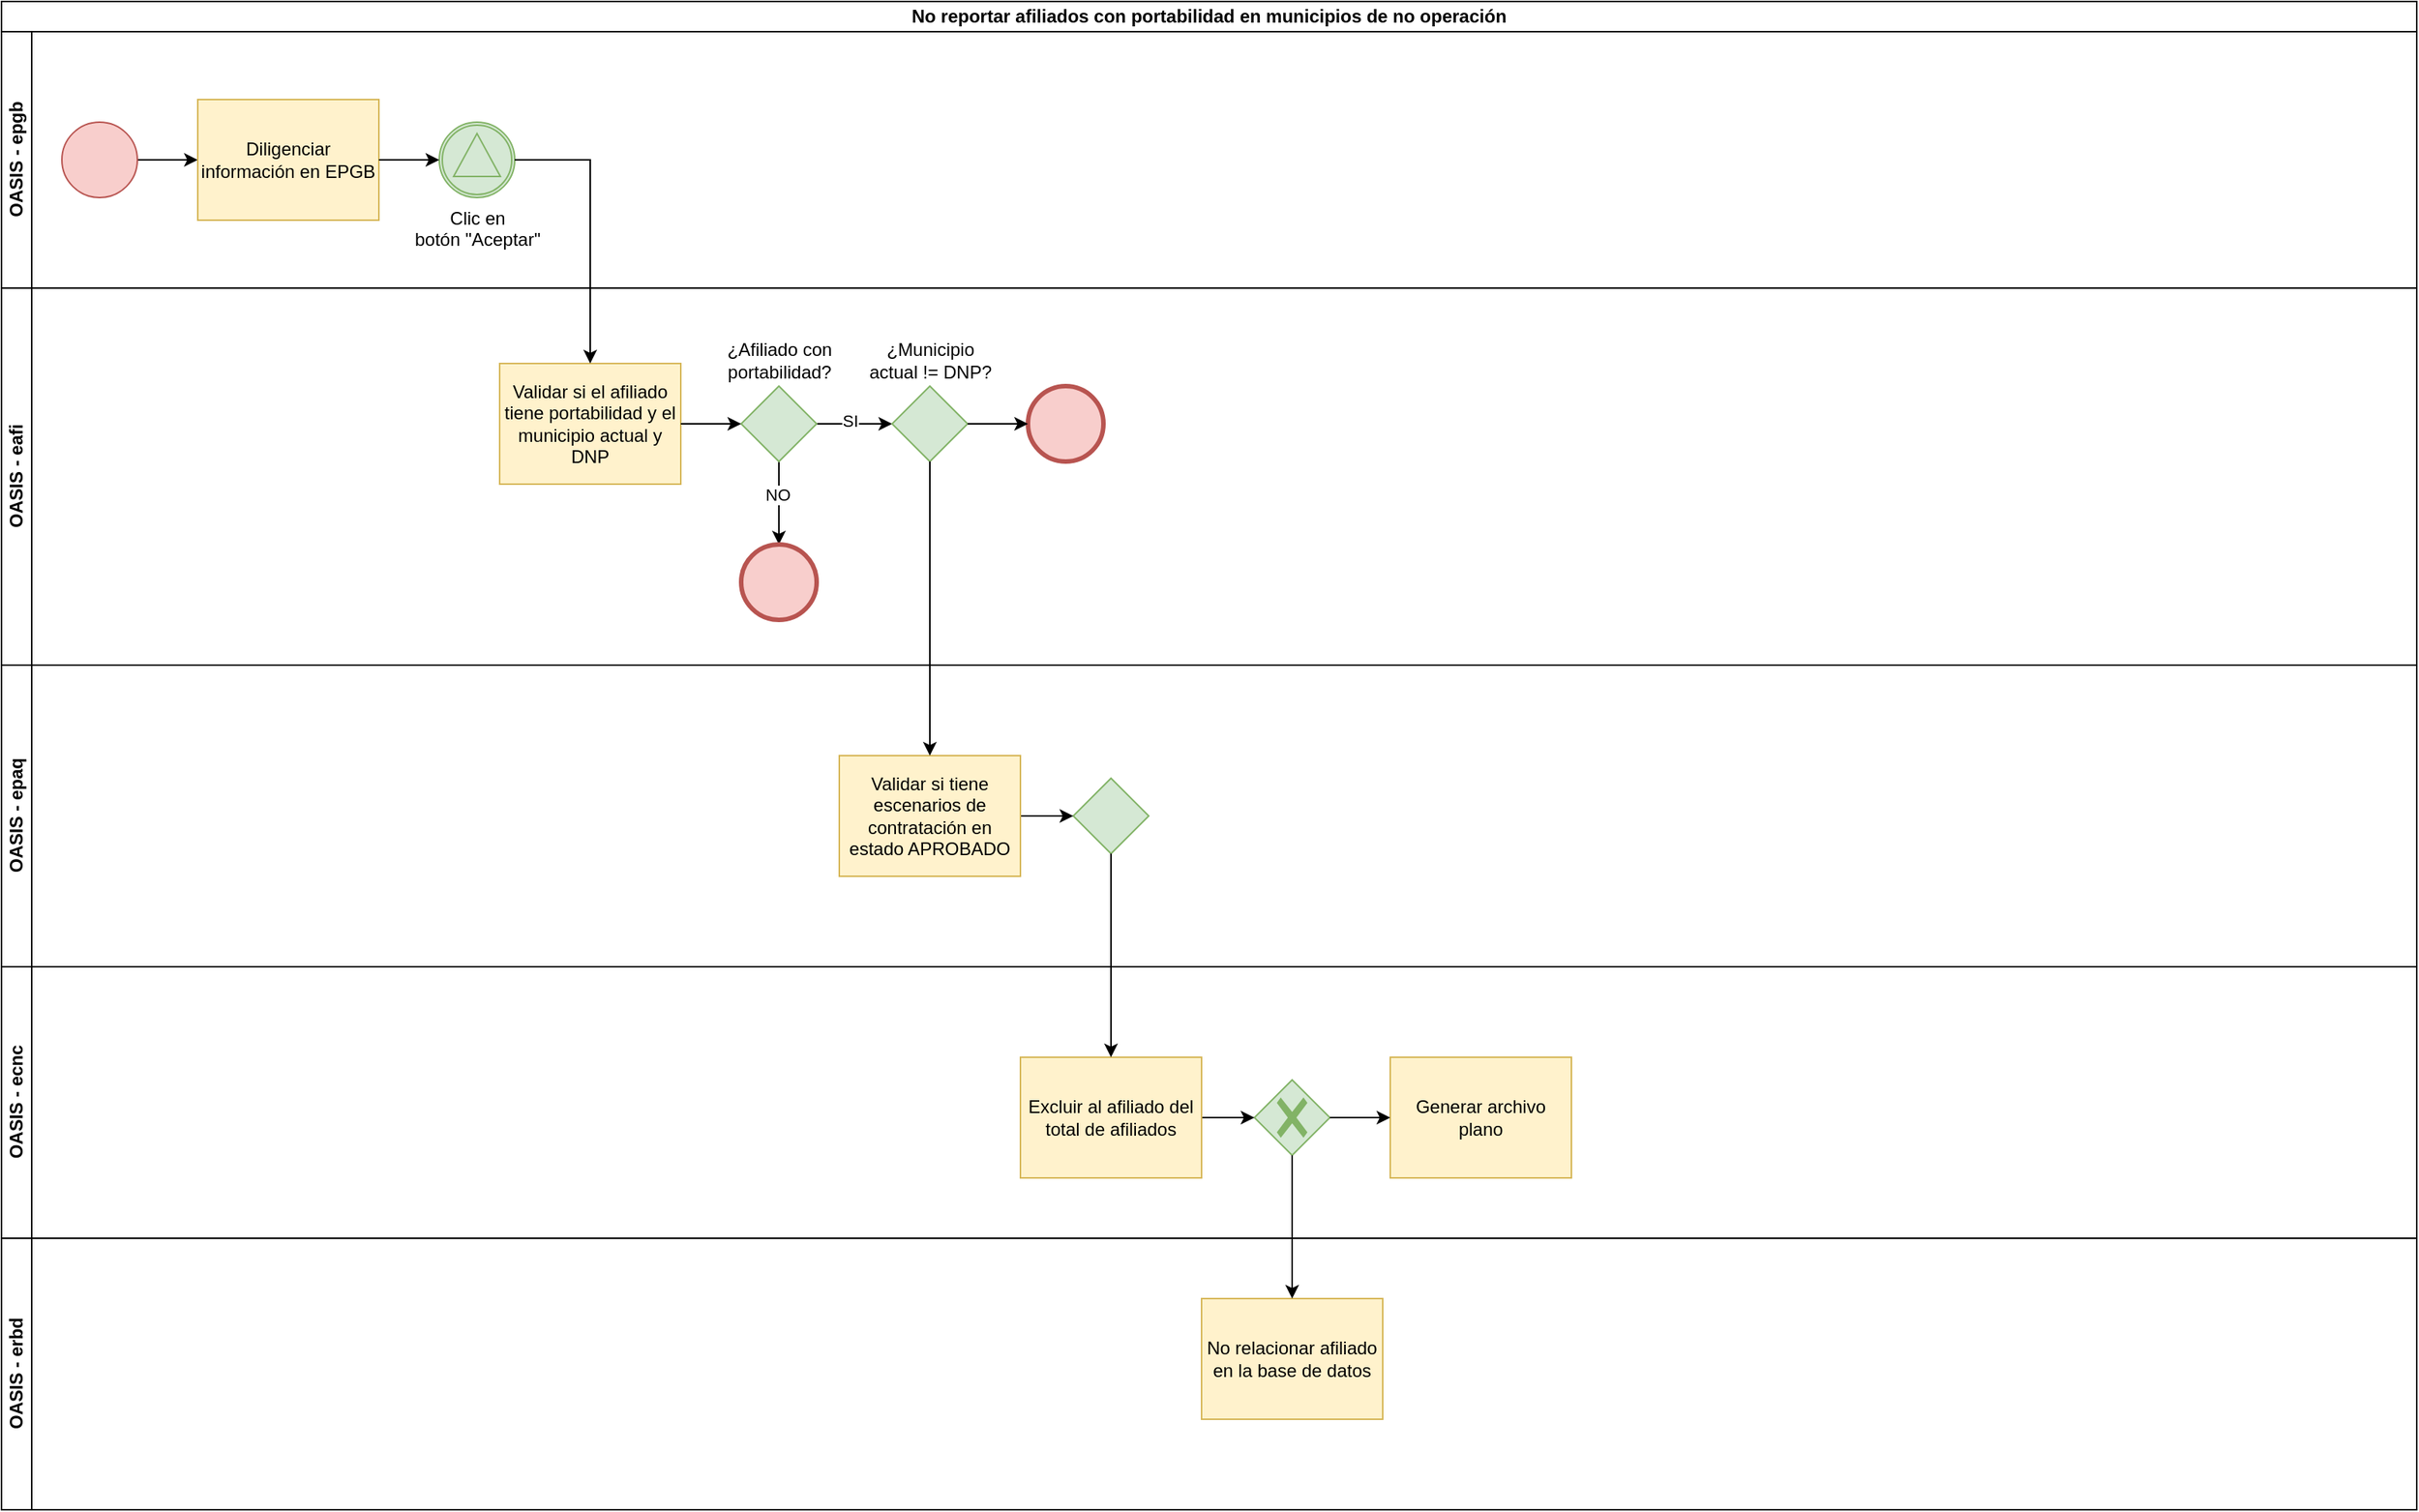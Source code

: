 <mxfile version="26.0.11">
  <diagram name="Página-1" id="LaOXbJl5wEBB7UPEe_34">
    <mxGraphModel dx="1674" dy="780" grid="1" gridSize="10" guides="1" tooltips="1" connect="1" arrows="1" fold="1" page="1" pageScale="1" pageWidth="2910" pageHeight="1030" math="0" shadow="0">
      <root>
        <mxCell id="0" />
        <mxCell id="1" parent="0" />
        <mxCell id="FrVx9M3K2qQtIgsd41kI-1" value="No reportar afiliados con portabilidad en municipios de no operación" style="swimlane;html=1;childLayout=stackLayout;resizeParent=1;resizeParentMax=0;horizontal=1;startSize=20;horizontalStack=0;whiteSpace=wrap;" vertex="1" parent="1">
          <mxGeometry x="170" y="100" width="1600" height="1000" as="geometry" />
        </mxCell>
        <mxCell id="FrVx9M3K2qQtIgsd41kI-2" value="OASIS - epgb" style="swimlane;html=1;startSize=20;horizontal=0;" vertex="1" parent="FrVx9M3K2qQtIgsd41kI-1">
          <mxGeometry y="20" width="1600" height="170" as="geometry" />
        </mxCell>
        <mxCell id="FrVx9M3K2qQtIgsd41kI-7" style="edgeStyle=orthogonalEdgeStyle;rounded=0;orthogonalLoop=1;jettySize=auto;html=1;" edge="1" parent="FrVx9M3K2qQtIgsd41kI-2" source="FrVx9M3K2qQtIgsd41kI-5" target="FrVx9M3K2qQtIgsd41kI-6">
          <mxGeometry relative="1" as="geometry" />
        </mxCell>
        <mxCell id="FrVx9M3K2qQtIgsd41kI-5" value="" style="points=[[0.145,0.145,0],[0.5,0,0],[0.855,0.145,0],[1,0.5,0],[0.855,0.855,0],[0.5,1,0],[0.145,0.855,0],[0,0.5,0]];shape=mxgraph.bpmn.event;html=1;verticalLabelPosition=bottom;labelBackgroundColor=#ffffff;verticalAlign=top;align=center;perimeter=ellipsePerimeter;outlineConnect=0;aspect=fixed;outline=standard;symbol=general;fillColor=#f8cecc;strokeColor=#b85450;" vertex="1" parent="FrVx9M3K2qQtIgsd41kI-2">
          <mxGeometry x="40" y="60" width="50" height="50" as="geometry" />
        </mxCell>
        <mxCell id="FrVx9M3K2qQtIgsd41kI-6" value="Diligenciar información en EPGB" style="points=[[0.25,0,0],[0.5,0,0],[0.75,0,0],[1,0.25,0],[1,0.5,0],[1,0.75,0],[0.75,1,0],[0.5,1,0],[0.25,1,0],[0,0.75,0],[0,0.5,0],[0,0.25,0]];shape=mxgraph.bpmn.task2;whiteSpace=wrap;rectStyle=rounded;size=10;html=1;container=1;expand=0;collapsible=0;taskMarker=user;fillColor=#fff2cc;strokeColor=#d6b656;" vertex="1" parent="FrVx9M3K2qQtIgsd41kI-2">
          <mxGeometry x="130" y="45" width="120" height="80" as="geometry" />
        </mxCell>
        <mxCell id="FrVx9M3K2qQtIgsd41kI-10" value="Clic en &lt;br&gt;botón &quot;Aceptar&quot;" style="points=[[0.145,0.145,0],[0.5,0,0],[0.855,0.145,0],[1,0.5,0],[0.855,0.855,0],[0.5,1,0],[0.145,0.855,0],[0,0.5,0]];shape=mxgraph.bpmn.event;html=1;verticalLabelPosition=bottom;labelBackgroundColor=#ffffff;verticalAlign=top;align=center;perimeter=ellipsePerimeter;outlineConnect=0;aspect=fixed;outline=catching;symbol=signal;fillColor=#d5e8d4;strokeColor=#82b366;" vertex="1" parent="FrVx9M3K2qQtIgsd41kI-2">
          <mxGeometry x="290" y="60" width="50" height="50" as="geometry" />
        </mxCell>
        <mxCell id="FrVx9M3K2qQtIgsd41kI-9" style="edgeStyle=orthogonalEdgeStyle;rounded=0;orthogonalLoop=1;jettySize=auto;html=1;" edge="1" parent="FrVx9M3K2qQtIgsd41kI-2" source="FrVx9M3K2qQtIgsd41kI-6" target="FrVx9M3K2qQtIgsd41kI-10">
          <mxGeometry relative="1" as="geometry">
            <mxPoint x="300" y="80" as="targetPoint" />
          </mxGeometry>
        </mxCell>
        <mxCell id="FrVx9M3K2qQtIgsd41kI-3" value="OASIS - eafi" style="swimlane;html=1;startSize=20;horizontal=0;" vertex="1" parent="FrVx9M3K2qQtIgsd41kI-1">
          <mxGeometry y="190" width="1600" height="250" as="geometry" />
        </mxCell>
        <mxCell id="FrVx9M3K2qQtIgsd41kI-12" value="Validar si el afiliado tiene portabilidad y el municipio actual y DNP" style="points=[[0.25,0,0],[0.5,0,0],[0.75,0,0],[1,0.25,0],[1,0.5,0],[1,0.75,0],[0.75,1,0],[0.5,1,0],[0.25,1,0],[0,0.75,0],[0,0.5,0],[0,0.25,0]];shape=mxgraph.bpmn.task2;whiteSpace=wrap;rectStyle=rounded;size=10;html=1;container=1;expand=0;collapsible=0;taskMarker=script;fillColor=#fff2cc;strokeColor=#d6b656;" vertex="1" parent="FrVx9M3K2qQtIgsd41kI-3">
          <mxGeometry x="330" y="50" width="120" height="80" as="geometry" />
        </mxCell>
        <mxCell id="FrVx9M3K2qQtIgsd41kI-16" style="edgeStyle=orthogonalEdgeStyle;rounded=0;orthogonalLoop=1;jettySize=auto;html=1;" edge="1" parent="FrVx9M3K2qQtIgsd41kI-3" source="FrVx9M3K2qQtIgsd41kI-15" target="FrVx9M3K2qQtIgsd41kI-21">
          <mxGeometry relative="1" as="geometry">
            <mxPoint x="610" y="90" as="targetPoint" />
          </mxGeometry>
        </mxCell>
        <mxCell id="FrVx9M3K2qQtIgsd41kI-20" value="SI" style="edgeLabel;html=1;align=center;verticalAlign=middle;resizable=0;points=[];" vertex="1" connectable="0" parent="FrVx9M3K2qQtIgsd41kI-16">
          <mxGeometry x="-0.121" y="2" relative="1" as="geometry">
            <mxPoint as="offset" />
          </mxGeometry>
        </mxCell>
        <mxCell id="FrVx9M3K2qQtIgsd41kI-17" style="edgeStyle=orthogonalEdgeStyle;rounded=0;orthogonalLoop=1;jettySize=auto;html=1;" edge="1" parent="FrVx9M3K2qQtIgsd41kI-3" source="FrVx9M3K2qQtIgsd41kI-15" target="FrVx9M3K2qQtIgsd41kI-19">
          <mxGeometry relative="1" as="geometry">
            <mxPoint x="600" y="90" as="targetPoint" />
          </mxGeometry>
        </mxCell>
        <mxCell id="FrVx9M3K2qQtIgsd41kI-18" value="NO" style="edgeLabel;html=1;align=center;verticalAlign=middle;resizable=0;points=[];" vertex="1" connectable="0" parent="FrVx9M3K2qQtIgsd41kI-17">
          <mxGeometry x="-0.207" y="-1" relative="1" as="geometry">
            <mxPoint as="offset" />
          </mxGeometry>
        </mxCell>
        <mxCell id="FrVx9M3K2qQtIgsd41kI-15" value="¿Afiliado con &lt;br&gt;portabilidad?" style="points=[[0.25,0.25,0],[0.5,0,0],[0.75,0.25,0],[1,0.5,0],[0.75,0.75,0],[0.5,1,0],[0.25,0.75,0],[0,0.5,0]];shape=mxgraph.bpmn.gateway2;html=1;verticalLabelPosition=top;labelBackgroundColor=#ffffff;verticalAlign=bottom;align=center;perimeter=rhombusPerimeter;outlineConnect=0;outline=none;symbol=none;fillColor=#d5e8d4;strokeColor=#82b366;labelPosition=center;" vertex="1" parent="FrVx9M3K2qQtIgsd41kI-3">
          <mxGeometry x="490" y="65" width="50" height="50" as="geometry" />
        </mxCell>
        <mxCell id="FrVx9M3K2qQtIgsd41kI-14" style="edgeStyle=orthogonalEdgeStyle;rounded=0;orthogonalLoop=1;jettySize=auto;html=1;" edge="1" parent="FrVx9M3K2qQtIgsd41kI-3" source="FrVx9M3K2qQtIgsd41kI-12" target="FrVx9M3K2qQtIgsd41kI-15">
          <mxGeometry relative="1" as="geometry">
            <mxPoint x="490" y="90" as="targetPoint" />
          </mxGeometry>
        </mxCell>
        <mxCell id="FrVx9M3K2qQtIgsd41kI-19" value="" style="points=[[0.145,0.145,0],[0.5,0,0],[0.855,0.145,0],[1,0.5,0],[0.855,0.855,0],[0.5,1,0],[0.145,0.855,0],[0,0.5,0]];shape=mxgraph.bpmn.event;html=1;verticalLabelPosition=bottom;labelBackgroundColor=#ffffff;verticalAlign=top;align=center;perimeter=ellipsePerimeter;outlineConnect=0;aspect=fixed;outline=end;symbol=terminate2;fillColor=#f8cecc;strokeColor=#b85450;" vertex="1" parent="FrVx9M3K2qQtIgsd41kI-3">
          <mxGeometry x="490" y="170" width="50" height="50" as="geometry" />
        </mxCell>
        <mxCell id="FrVx9M3K2qQtIgsd41kI-21" value="¿Municipio &lt;br&gt;actual != DNP?" style="points=[[0.25,0.25,0],[0.5,0,0],[0.75,0.25,0],[1,0.5,0],[0.75,0.75,0],[0.5,1,0],[0.25,0.75,0],[0,0.5,0]];shape=mxgraph.bpmn.gateway2;html=1;verticalLabelPosition=top;labelBackgroundColor=#ffffff;verticalAlign=bottom;align=center;perimeter=rhombusPerimeter;outlineConnect=0;outline=none;symbol=none;fillColor=#d5e8d4;strokeColor=#82b366;labelPosition=center;" vertex="1" parent="FrVx9M3K2qQtIgsd41kI-3">
          <mxGeometry x="590" y="65" width="50" height="50" as="geometry" />
        </mxCell>
        <mxCell id="FrVx9M3K2qQtIgsd41kI-35" value="" style="points=[[0.145,0.145,0],[0.5,0,0],[0.855,0.145,0],[1,0.5,0],[0.855,0.855,0],[0.5,1,0],[0.145,0.855,0],[0,0.5,0]];shape=mxgraph.bpmn.event;html=1;verticalLabelPosition=bottom;labelBackgroundColor=#ffffff;verticalAlign=top;align=center;perimeter=ellipsePerimeter;outlineConnect=0;aspect=fixed;outline=end;symbol=terminate2;fillColor=#f8cecc;strokeColor=#b85450;" vertex="1" parent="FrVx9M3K2qQtIgsd41kI-3">
          <mxGeometry x="680" y="65" width="50" height="50" as="geometry" />
        </mxCell>
        <mxCell id="FrVx9M3K2qQtIgsd41kI-34" style="edgeStyle=orthogonalEdgeStyle;rounded=0;orthogonalLoop=1;jettySize=auto;html=1;" edge="1" parent="FrVx9M3K2qQtIgsd41kI-3" source="FrVx9M3K2qQtIgsd41kI-21" target="FrVx9M3K2qQtIgsd41kI-35">
          <mxGeometry relative="1" as="geometry">
            <mxPoint x="700" y="80" as="targetPoint" />
          </mxGeometry>
        </mxCell>
        <mxCell id="FrVx9M3K2qQtIgsd41kI-4" value="OASIS - epaq" style="swimlane;html=1;startSize=20;horizontal=0;" vertex="1" parent="FrVx9M3K2qQtIgsd41kI-1">
          <mxGeometry y="440" width="1600" height="200" as="geometry" />
        </mxCell>
        <mxCell id="FrVx9M3K2qQtIgsd41kI-24" value="" style="points=[[0.25,0.25,0],[0.5,0,0],[0.75,0.25,0],[1,0.5,0],[0.75,0.75,0],[0.5,1,0],[0.25,0.75,0],[0,0.5,0]];shape=mxgraph.bpmn.gateway2;html=1;verticalLabelPosition=bottom;labelBackgroundColor=#ffffff;verticalAlign=top;align=center;perimeter=rhombusPerimeter;outlineConnect=0;outline=none;symbol=none;fillColor=#d5e8d4;strokeColor=#82b366;" vertex="1" parent="FrVx9M3K2qQtIgsd41kI-4">
          <mxGeometry x="710" y="75" width="50" height="50" as="geometry" />
        </mxCell>
        <mxCell id="FrVx9M3K2qQtIgsd41kI-8" value="OASIS - ecnc" style="swimlane;html=1;startSize=20;horizontal=0;" vertex="1" parent="FrVx9M3K2qQtIgsd41kI-1">
          <mxGeometry y="640" width="1600" height="180" as="geometry" />
        </mxCell>
        <mxCell id="FrVx9M3K2qQtIgsd41kI-30" value="" style="points=[[0.25,0.25,0],[0.5,0,0],[0.75,0.25,0],[1,0.5,0],[0.75,0.75,0],[0.5,1,0],[0.25,0.75,0],[0,0.5,0]];shape=mxgraph.bpmn.gateway2;html=1;verticalLabelPosition=bottom;labelBackgroundColor=#ffffff;verticalAlign=top;align=center;perimeter=rhombusPerimeter;outlineConnect=0;outline=none;symbol=none;gwType=exclusive;fillColor=#d5e8d4;strokeColor=#82b366;" vertex="1" parent="FrVx9M3K2qQtIgsd41kI-8">
          <mxGeometry x="830" y="75" width="50" height="50" as="geometry" />
        </mxCell>
        <mxCell id="FrVx9M3K2qQtIgsd41kI-33" value="Generar archivo plano" style="points=[[0.25,0,0],[0.5,0,0],[0.75,0,0],[1,0.25,0],[1,0.5,0],[1,0.75,0],[0.75,1,0],[0.5,1,0],[0.25,1,0],[0,0.75,0],[0,0.5,0],[0,0.25,0]];shape=mxgraph.bpmn.task2;whiteSpace=wrap;rectStyle=rounded;size=10;html=1;container=1;expand=0;collapsible=0;taskMarker=script;fillColor=#fff2cc;strokeColor=#d6b656;" vertex="1" parent="FrVx9M3K2qQtIgsd41kI-8">
          <mxGeometry x="920" y="60" width="120" height="80" as="geometry" />
        </mxCell>
        <mxCell id="FrVx9M3K2qQtIgsd41kI-32" style="edgeStyle=orthogonalEdgeStyle;rounded=0;orthogonalLoop=1;jettySize=auto;html=1;" edge="1" parent="FrVx9M3K2qQtIgsd41kI-8" source="FrVx9M3K2qQtIgsd41kI-30" target="FrVx9M3K2qQtIgsd41kI-33">
          <mxGeometry relative="1" as="geometry">
            <mxPoint x="940" y="100" as="targetPoint" />
          </mxGeometry>
        </mxCell>
        <mxCell id="FrVx9M3K2qQtIgsd41kI-13" value="OASIS - erbd" style="swimlane;html=1;startSize=20;horizontal=0;" vertex="1" parent="FrVx9M3K2qQtIgsd41kI-1">
          <mxGeometry y="820" width="1600" height="180" as="geometry" />
        </mxCell>
        <mxCell id="FrVx9M3K2qQtIgsd41kI-29" value="No relacionar afiliado en la base de datos" style="points=[[0.25,0,0],[0.5,0,0],[0.75,0,0],[1,0.25,0],[1,0.5,0],[1,0.75,0],[0.75,1,0],[0.5,1,0],[0.25,1,0],[0,0.75,0],[0,0.5,0],[0,0.25,0]];shape=mxgraph.bpmn.task2;whiteSpace=wrap;rectStyle=rounded;size=10;html=1;container=1;expand=0;collapsible=0;taskMarker=script;fillColor=#fff2cc;strokeColor=#d6b656;" vertex="1" parent="FrVx9M3K2qQtIgsd41kI-13">
          <mxGeometry x="795" y="40" width="120" height="80" as="geometry" />
        </mxCell>
        <mxCell id="FrVx9M3K2qQtIgsd41kI-11" style="edgeStyle=orthogonalEdgeStyle;rounded=0;orthogonalLoop=1;jettySize=auto;html=1;exitX=1;exitY=0.5;exitDx=0;exitDy=0;exitPerimeter=0;" edge="1" parent="FrVx9M3K2qQtIgsd41kI-1" source="FrVx9M3K2qQtIgsd41kI-10" target="FrVx9M3K2qQtIgsd41kI-12">
          <mxGeometry relative="1" as="geometry">
            <mxPoint x="390" y="105" as="targetPoint" />
          </mxGeometry>
        </mxCell>
        <mxCell id="FrVx9M3K2qQtIgsd41kI-28" style="edgeStyle=orthogonalEdgeStyle;rounded=0;orthogonalLoop=1;jettySize=auto;html=1;exitX=0.5;exitY=1;exitDx=0;exitDy=0;exitPerimeter=0;" edge="1" parent="FrVx9M3K2qQtIgsd41kI-1" source="FrVx9M3K2qQtIgsd41kI-30" target="FrVx9M3K2qQtIgsd41kI-29">
          <mxGeometry relative="1" as="geometry">
            <mxPoint x="735" y="900" as="targetPoint" />
          </mxGeometry>
        </mxCell>
        <mxCell id="FrVx9M3K2qQtIgsd41kI-25" style="edgeStyle=orthogonalEdgeStyle;rounded=0;orthogonalLoop=1;jettySize=auto;html=1;" edge="1" parent="1" source="FrVx9M3K2qQtIgsd41kI-23" target="FrVx9M3K2qQtIgsd41kI-24">
          <mxGeometry relative="1" as="geometry" />
        </mxCell>
        <mxCell id="FrVx9M3K2qQtIgsd41kI-23" value="Validar si tiene escenarios de contratación en estado APROBADO" style="points=[[0.25,0,0],[0.5,0,0],[0.75,0,0],[1,0.25,0],[1,0.5,0],[1,0.75,0],[0.75,1,0],[0.5,1,0],[0.25,1,0],[0,0.75,0],[0,0.5,0],[0,0.25,0]];shape=mxgraph.bpmn.task2;whiteSpace=wrap;rectStyle=rounded;size=10;html=1;container=1;expand=0;collapsible=0;taskMarker=script;fillColor=#fff2cc;strokeColor=#d6b656;" vertex="1" parent="1">
          <mxGeometry x="725" y="600" width="120" height="80" as="geometry" />
        </mxCell>
        <mxCell id="FrVx9M3K2qQtIgsd41kI-22" style="edgeStyle=orthogonalEdgeStyle;rounded=0;orthogonalLoop=1;jettySize=auto;html=1;" edge="1" parent="1" source="FrVx9M3K2qQtIgsd41kI-21" target="FrVx9M3K2qQtIgsd41kI-23">
          <mxGeometry relative="1" as="geometry">
            <mxPoint x="785" y="640" as="targetPoint" />
          </mxGeometry>
        </mxCell>
        <mxCell id="FrVx9M3K2qQtIgsd41kI-31" style="edgeStyle=orthogonalEdgeStyle;rounded=0;orthogonalLoop=1;jettySize=auto;html=1;" edge="1" parent="1" source="FrVx9M3K2qQtIgsd41kI-27" target="FrVx9M3K2qQtIgsd41kI-30">
          <mxGeometry relative="1" as="geometry" />
        </mxCell>
        <mxCell id="FrVx9M3K2qQtIgsd41kI-27" value="Excluir al afiliado del total de afiliados" style="points=[[0.25,0,0],[0.5,0,0],[0.75,0,0],[1,0.25,0],[1,0.5,0],[1,0.75,0],[0.75,1,0],[0.5,1,0],[0.25,1,0],[0,0.75,0],[0,0.5,0],[0,0.25,0]];shape=mxgraph.bpmn.task2;whiteSpace=wrap;rectStyle=rounded;size=10;html=1;container=1;expand=0;collapsible=0;taskMarker=script;fillColor=#fff2cc;strokeColor=#d6b656;" vertex="1" parent="1">
          <mxGeometry x="845" y="800" width="120" height="80" as="geometry" />
        </mxCell>
        <mxCell id="FrVx9M3K2qQtIgsd41kI-26" style="edgeStyle=orthogonalEdgeStyle;rounded=0;orthogonalLoop=1;jettySize=auto;html=1;" edge="1" parent="1" source="FrVx9M3K2qQtIgsd41kI-24" target="FrVx9M3K2qQtIgsd41kI-27">
          <mxGeometry relative="1" as="geometry">
            <mxPoint x="905" y="840" as="targetPoint" />
          </mxGeometry>
        </mxCell>
      </root>
    </mxGraphModel>
  </diagram>
</mxfile>
